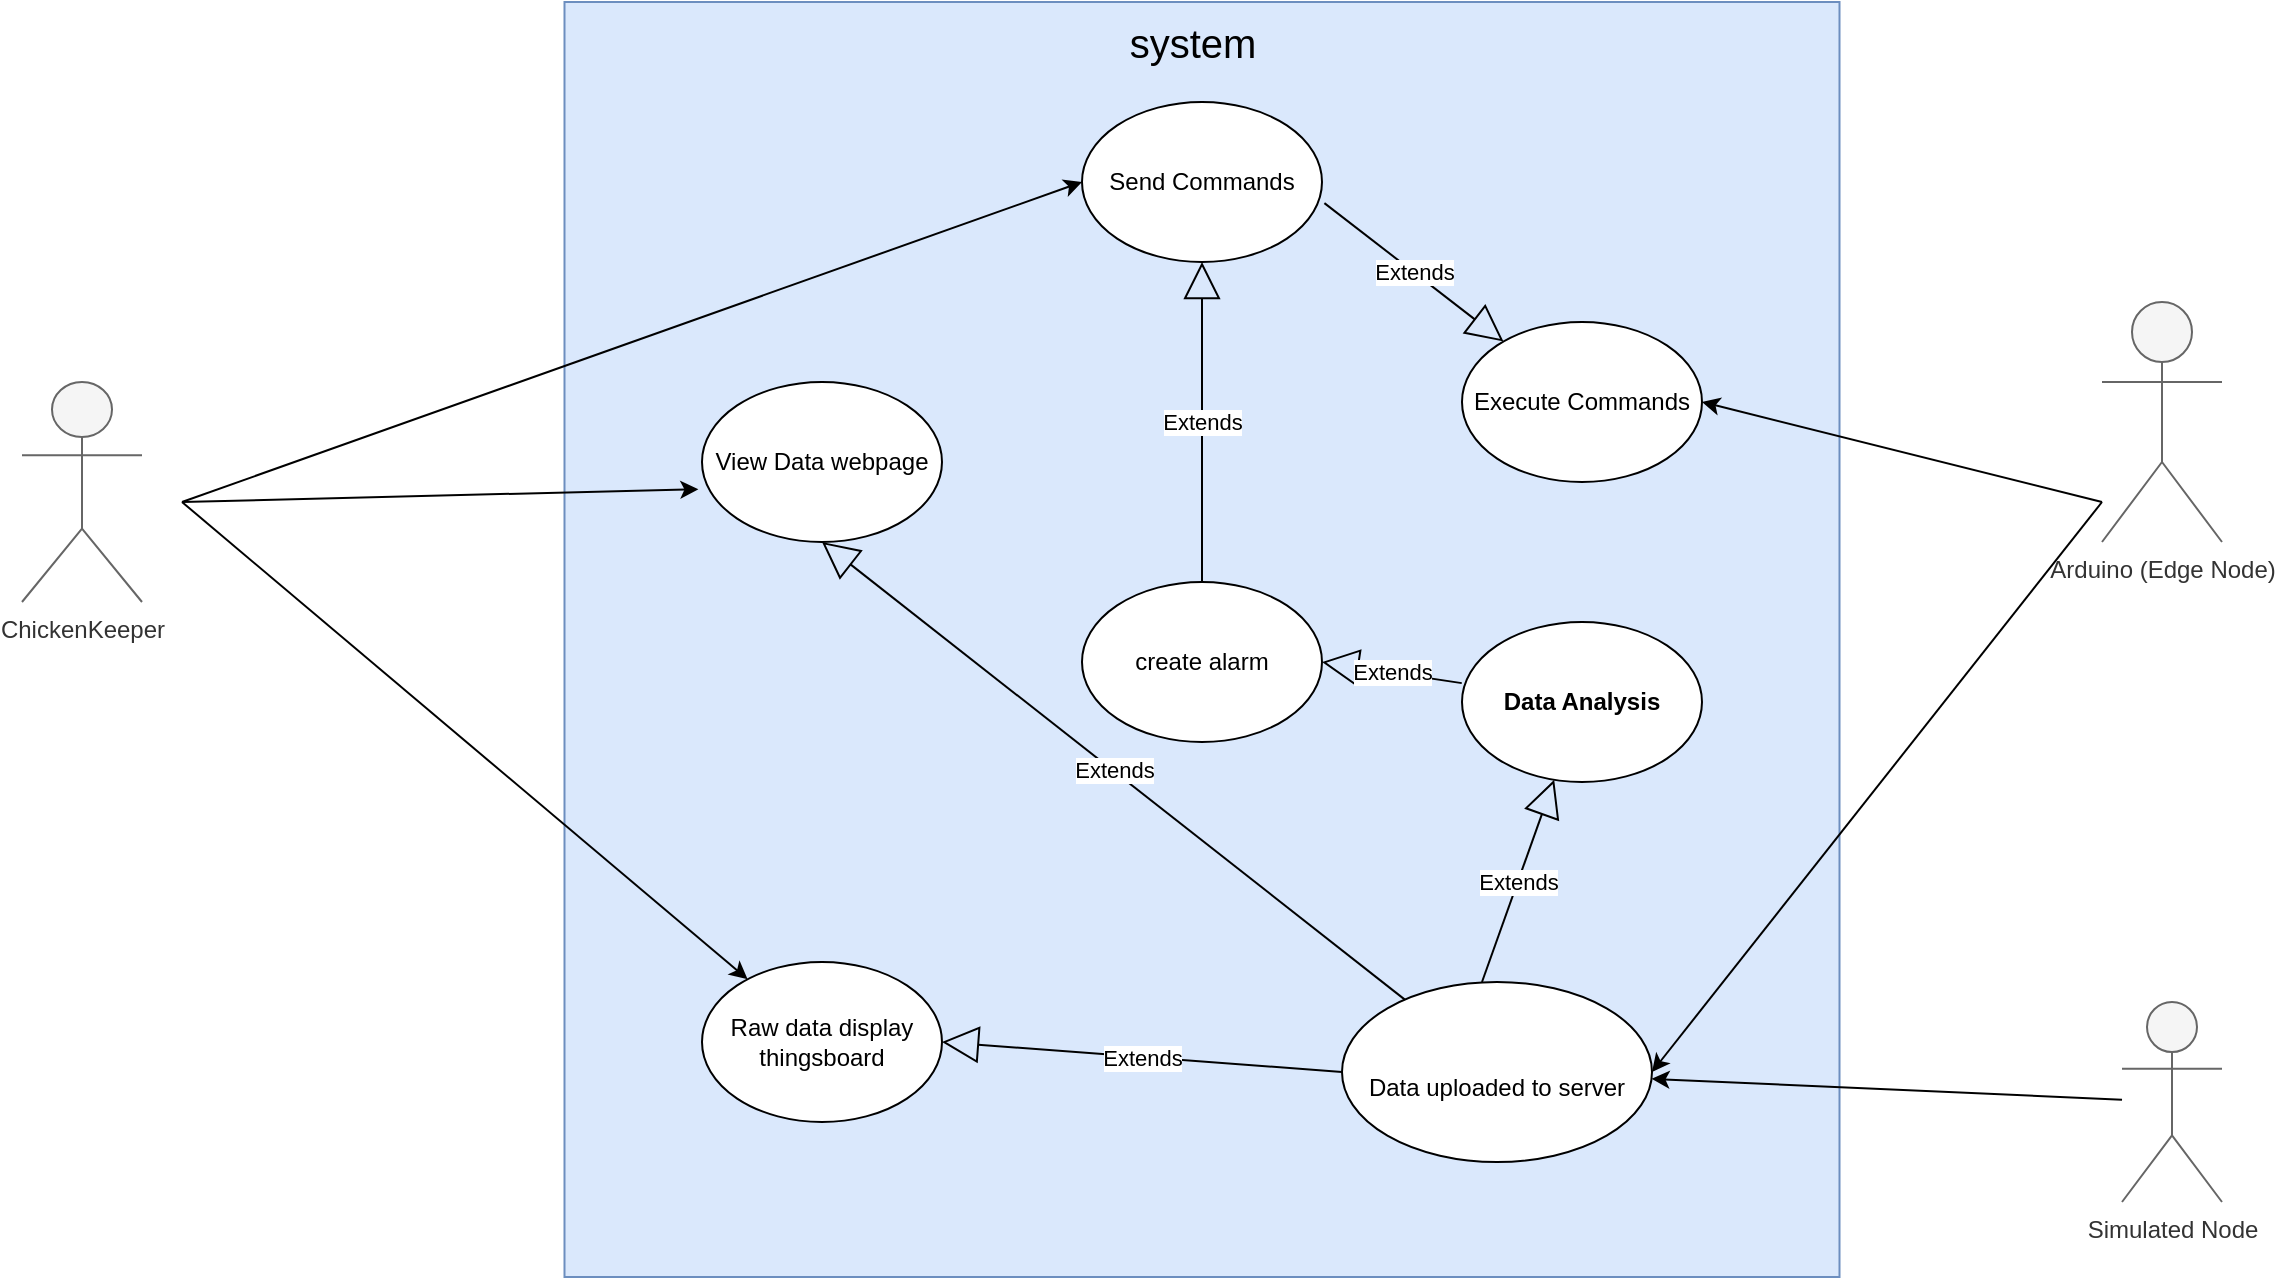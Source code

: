 <mxfile version="26.0.5">
  <diagram name="第 1 页" id="ES20mQ7BriOLf49WPt9J">
    <mxGraphModel dx="1468" dy="811" grid="1" gridSize="10" guides="1" tooltips="1" connect="1" arrows="1" fold="1" page="1" pageScale="1" pageWidth="827" pageHeight="1169" math="0" shadow="0">
      <root>
        <mxCell id="0" />
        <mxCell id="1" parent="0" />
        <mxCell id="FF4aMpnsXdKDseANjQS0-1" value="ChickenKeeper" style="shape=umlActor;verticalLabelPosition=bottom;verticalAlign=top;html=1;outlineConnect=0;labelBackgroundColor=none;fillColor=#f5f5f5;fontColor=#333333;strokeColor=#666666;" parent="1" vertex="1">
          <mxGeometry x="100" y="220" width="60" height="110" as="geometry" />
        </mxCell>
        <mxCell id="FF4aMpnsXdKDseANjQS0-7" value="&lt;meta charset=&quot;utf-8&quot;&gt;Arduino (Edge Node)" style="shape=umlActor;verticalLabelPosition=bottom;verticalAlign=top;html=1;outlineConnect=0;labelBackgroundColor=none;fillColor=#f5f5f5;fontColor=#333333;strokeColor=#666666;" parent="1" vertex="1">
          <mxGeometry x="1140" y="180" width="60" height="120" as="geometry" />
        </mxCell>
        <mxCell id="FF4aMpnsXdKDseANjQS0-29" value="&lt;meta charset=&quot;utf-8&quot;&gt;Simulated Node" style="shape=umlActor;verticalLabelPosition=bottom;verticalAlign=top;html=1;outlineConnect=0;labelBackgroundColor=none;fillColor=#f5f5f5;fontColor=#333333;strokeColor=#666666;" parent="1" vertex="1">
          <mxGeometry x="1150" y="530" width="50" height="100" as="geometry" />
        </mxCell>
        <mxCell id="FF4aMpnsXdKDseANjQS0-47" value="" style="whiteSpace=wrap;html=1;aspect=fixed;labelBackgroundColor=none;fillColor=#dae8fc;strokeColor=#6c8ebf;" parent="1" vertex="1">
          <mxGeometry x="371.25" y="30" width="637.5" height="637.5" as="geometry" />
        </mxCell>
        <mxCell id="FF4aMpnsXdKDseANjQS0-49" value="View Data webpage" style="ellipse;whiteSpace=wrap;html=1;labelBackgroundColor=none;" parent="1" vertex="1">
          <mxGeometry x="440" y="220" width="120" height="80" as="geometry" />
        </mxCell>
        <mxCell id="FF4aMpnsXdKDseANjQS0-52" value="&lt;strong&gt;Data Analysis&lt;/strong&gt;" style="ellipse;whiteSpace=wrap;html=1;labelBackgroundColor=none;" parent="1" vertex="1">
          <mxGeometry x="820" y="340" width="120" height="80" as="geometry" />
        </mxCell>
        <mxCell id="FF4aMpnsXdKDseANjQS0-53" value="Send Commands" style="ellipse;whiteSpace=wrap;html=1;labelBackgroundColor=none;" parent="1" vertex="1">
          <mxGeometry x="630" y="80" width="120" height="80" as="geometry" />
        </mxCell>
        <mxCell id="FF4aMpnsXdKDseANjQS0-59" value="Execute Commands" style="ellipse;whiteSpace=wrap;html=1;labelBackgroundColor=none;" parent="1" vertex="1">
          <mxGeometry x="820" y="190" width="120" height="80" as="geometry" />
        </mxCell>
        <mxCell id="FF4aMpnsXdKDseANjQS0-60" value="&lt;div style=&quot;text-wrap-mode: nowrap;&quot;&gt;&lt;br&gt;&lt;/div&gt;&lt;div style=&quot;text-wrap-mode: nowrap;&quot;&gt;Data uploaded to server&lt;/div&gt;" style="ellipse;whiteSpace=wrap;html=1;labelBackgroundColor=none;" parent="1" vertex="1">
          <mxGeometry x="760" y="520" width="155" height="90" as="geometry" />
        </mxCell>
        <mxCell id="FF4aMpnsXdKDseANjQS0-62" value="&lt;font color=&quot;#000000&quot;&gt;system&lt;/font&gt;" style="text;html=1;align=center;verticalAlign=middle;resizable=0;points=[];autosize=1;strokeColor=none;fillColor=none;labelBackgroundColor=none;fontSize=20;" parent="1" vertex="1">
          <mxGeometry x="640" y="30" width="90" height="40" as="geometry" />
        </mxCell>
        <mxCell id="FF4aMpnsXdKDseANjQS0-68" value="create alarm" style="ellipse;whiteSpace=wrap;html=1;" parent="1" vertex="1">
          <mxGeometry x="630" y="320" width="120" height="80" as="geometry" />
        </mxCell>
        <mxCell id="FF4aMpnsXdKDseANjQS0-69" value="" style="endArrow=classic;html=1;rounded=0;entryX=-0.015;entryY=0.67;entryDx=0;entryDy=0;entryPerimeter=0;" parent="1" target="FF4aMpnsXdKDseANjQS0-49" edge="1">
          <mxGeometry width="50" height="50" relative="1" as="geometry">
            <mxPoint x="180" y="280" as="sourcePoint" />
            <mxPoint x="250" y="210" as="targetPoint" />
          </mxGeometry>
        </mxCell>
        <mxCell id="FF4aMpnsXdKDseANjQS0-70" value="" style="endArrow=classic;html=1;rounded=0;entryX=0;entryY=0.5;entryDx=0;entryDy=0;" parent="1" target="FF4aMpnsXdKDseANjQS0-53" edge="1">
          <mxGeometry width="50" height="50" relative="1" as="geometry">
            <mxPoint x="180" y="280" as="sourcePoint" />
            <mxPoint x="510.974" y="113.06" as="targetPoint" />
          </mxGeometry>
        </mxCell>
        <mxCell id="FF4aMpnsXdKDseANjQS0-71" value="" style="endArrow=classic;html=1;rounded=0;entryX=1;entryY=0.5;entryDx=0;entryDy=0;" parent="1" target="FF4aMpnsXdKDseANjQS0-60" edge="1">
          <mxGeometry width="50" height="50" relative="1" as="geometry">
            <mxPoint x="1140" y="280" as="sourcePoint" />
            <mxPoint x="860" y="430" as="targetPoint" />
          </mxGeometry>
        </mxCell>
        <mxCell id="FF4aMpnsXdKDseANjQS0-72" value="" style="endArrow=classic;html=1;rounded=0;" parent="1" source="FF4aMpnsXdKDseANjQS0-29" target="FF4aMpnsXdKDseANjQS0-60" edge="1">
          <mxGeometry width="50" height="50" relative="1" as="geometry">
            <mxPoint x="1040" y="330" as="sourcePoint" />
            <mxPoint x="1090" y="280" as="targetPoint" />
          </mxGeometry>
        </mxCell>
        <mxCell id="FF4aMpnsXdKDseANjQS0-73" value="Extends" style="endArrow=block;endSize=16;endFill=0;html=1;rounded=0;" parent="1" target="FF4aMpnsXdKDseANjQS0-52" edge="1">
          <mxGeometry width="160" relative="1" as="geometry">
            <mxPoint x="830" y="520" as="sourcePoint" />
            <mxPoint x="880" y="500" as="targetPoint" />
          </mxGeometry>
        </mxCell>
        <mxCell id="FF4aMpnsXdKDseANjQS0-75" value="Extends" style="endArrow=block;endSize=16;endFill=0;html=1;rounded=0;exitX=1.01;exitY=0.632;exitDx=0;exitDy=0;exitPerimeter=0;" parent="1" source="FF4aMpnsXdKDseANjQS0-53" target="FF4aMpnsXdKDseANjQS0-59" edge="1">
          <mxGeometry width="160" relative="1" as="geometry">
            <mxPoint x="740" y="280" as="sourcePoint" />
            <mxPoint x="900" y="280" as="targetPoint" />
          </mxGeometry>
        </mxCell>
        <mxCell id="FF4aMpnsXdKDseANjQS0-77" value="Extends" style="endArrow=block;endSize=16;endFill=0;html=1;rounded=0;entryX=0.5;entryY=1;entryDx=0;entryDy=0;exitX=0.5;exitY=0;exitDx=0;exitDy=0;" parent="1" source="FF4aMpnsXdKDseANjQS0-68" target="FF4aMpnsXdKDseANjQS0-53" edge="1">
          <mxGeometry width="160" relative="1" as="geometry">
            <mxPoint x="600" y="419.29" as="sourcePoint" />
            <mxPoint x="680" y="230" as="targetPoint" />
          </mxGeometry>
        </mxCell>
        <mxCell id="FF4aMpnsXdKDseANjQS0-78" value="Extends" style="endArrow=block;endSize=16;endFill=0;html=1;rounded=0;entryX=1;entryY=0.5;entryDx=0;entryDy=0;exitX=-0.001;exitY=0.382;exitDx=0;exitDy=0;exitPerimeter=0;" parent="1" source="FF4aMpnsXdKDseANjQS0-52" target="FF4aMpnsXdKDseANjQS0-68" edge="1">
          <mxGeometry width="160" relative="1" as="geometry">
            <mxPoint x="880" y="372" as="sourcePoint" />
            <mxPoint x="700" y="530" as="targetPoint" />
          </mxGeometry>
        </mxCell>
        <mxCell id="FF4aMpnsXdKDseANjQS0-79" value="" style="endArrow=classic;html=1;rounded=0;entryX=1;entryY=0.5;entryDx=0;entryDy=0;" parent="1" target="FF4aMpnsXdKDseANjQS0-59" edge="1">
          <mxGeometry width="50" height="50" relative="1" as="geometry">
            <mxPoint x="1140" y="280" as="sourcePoint" />
            <mxPoint x="1130" y="440" as="targetPoint" />
          </mxGeometry>
        </mxCell>
        <mxCell id="azipvYJuGcM6xTbTH-pz-1" value="Raw data display thingsboard" style="ellipse;whiteSpace=wrap;html=1;" parent="1" vertex="1">
          <mxGeometry x="440" y="510" width="120" height="80" as="geometry" />
        </mxCell>
        <mxCell id="azipvYJuGcM6xTbTH-pz-3" value="Extends" style="endArrow=block;endSize=16;endFill=0;html=1;rounded=0;exitX=0;exitY=0.5;exitDx=0;exitDy=0;entryX=1;entryY=0.5;entryDx=0;entryDy=0;" parent="1" source="FF4aMpnsXdKDseANjQS0-60" target="azipvYJuGcM6xTbTH-pz-1" edge="1">
          <mxGeometry x="-0.004" width="160" relative="1" as="geometry">
            <mxPoint x="650" y="430" as="sourcePoint" />
            <mxPoint x="810" y="430" as="targetPoint" />
            <mxPoint as="offset" />
          </mxGeometry>
        </mxCell>
        <mxCell id="UdfDD_Y55SJhv335ObU1-3" value="Extends" style="endArrow=block;endSize=16;endFill=0;html=1;rounded=0;entryX=0.5;entryY=1;entryDx=0;entryDy=0;" edge="1" parent="1" source="FF4aMpnsXdKDseANjQS0-60" target="FF4aMpnsXdKDseANjQS0-49">
          <mxGeometry width="160" relative="1" as="geometry">
            <mxPoint x="690" y="360" as="sourcePoint" />
            <mxPoint x="850" y="360" as="targetPoint" />
          </mxGeometry>
        </mxCell>
        <mxCell id="UdfDD_Y55SJhv335ObU1-4" value="" style="endArrow=classic;html=1;rounded=0;" edge="1" parent="1" target="azipvYJuGcM6xTbTH-pz-1">
          <mxGeometry width="50" height="50" relative="1" as="geometry">
            <mxPoint x="180" y="280" as="sourcePoint" />
            <mxPoint x="450" y="274" as="targetPoint" />
          </mxGeometry>
        </mxCell>
      </root>
    </mxGraphModel>
  </diagram>
</mxfile>
